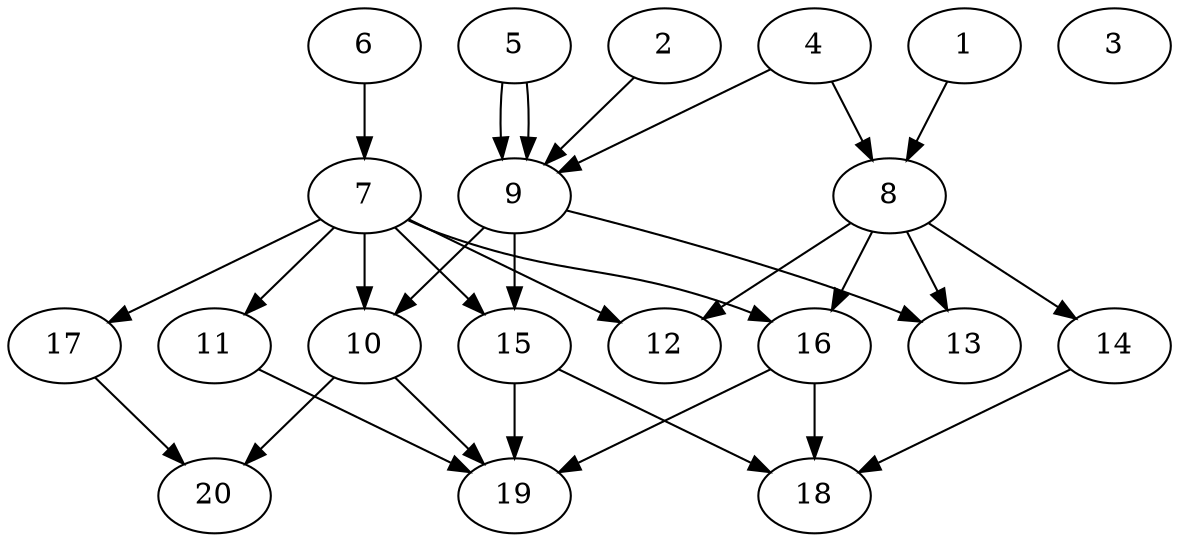 // DAG automatically generated by daggen at Tue Jul 23 14:23:30 2019
// ./daggen --dot -n 20 --ccr 0.5 --fat 0.6 --regular 0.5 --density 0.6 --mindata 5242880 --maxdata 52428800 
digraph G {
  1 [size="91451392", alpha="0.02", expect_size="45725696"] 
  1 -> 8 [size ="45725696"]
  2 [size="13408256", alpha="0.06", expect_size="6704128"] 
  2 -> 9 [size ="6704128"]
  3 [size="32937984", alpha="0.07", expect_size="16468992"] 
  4 [size="101652480", alpha="0.18", expect_size="50826240"] 
  4 -> 8 [size ="50826240"]
  4 -> 9 [size ="50826240"]
  5 [size="34820096", alpha="0.02", expect_size="17410048"] 
  5 -> 9 [size ="17410048"]
  5 -> 9 [size ="17410048"]
  6 [size="33435648", alpha="0.01", expect_size="16717824"] 
  6 -> 7 [size ="16717824"]
  7 [size="56416256", alpha="0.07", expect_size="28208128"] 
  7 -> 10 [size ="28208128"]
  7 -> 11 [size ="28208128"]
  7 -> 12 [size ="28208128"]
  7 -> 15 [size ="28208128"]
  7 -> 16 [size ="28208128"]
  7 -> 17 [size ="28208128"]
  8 [size="90957824", alpha="0.12", expect_size="45478912"] 
  8 -> 12 [size ="45478912"]
  8 -> 13 [size ="45478912"]
  8 -> 14 [size ="45478912"]
  8 -> 16 [size ="45478912"]
  9 [size="29685760", alpha="0.15", expect_size="14842880"] 
  9 -> 10 [size ="14842880"]
  9 -> 13 [size ="14842880"]
  9 -> 15 [size ="14842880"]
  10 [size="85260288", alpha="0.14", expect_size="42630144"] 
  10 -> 19 [size ="42630144"]
  10 -> 20 [size ="42630144"]
  11 [size="69885952", alpha="0.02", expect_size="34942976"] 
  11 -> 19 [size ="34942976"]
  12 [size="81395712", alpha="0.03", expect_size="40697856"] 
  13 [size="13621248", alpha="0.08", expect_size="6810624"] 
  14 [size="48189440", alpha="0.11", expect_size="24094720"] 
  14 -> 18 [size ="24094720"]
  15 [size="38569984", alpha="0.12", expect_size="19284992"] 
  15 -> 18 [size ="19284992"]
  15 -> 19 [size ="19284992"]
  16 [size="47544320", alpha="0.05", expect_size="23772160"] 
  16 -> 18 [size ="23772160"]
  16 -> 19 [size ="23772160"]
  17 [size="52252672", alpha="0.01", expect_size="26126336"] 
  17 -> 20 [size ="26126336"]
  18 [size="85217280", alpha="0.16", expect_size="42608640"] 
  19 [size="46594048", alpha="0.09", expect_size="23297024"] 
  20 [size="23160832", alpha="0.03", expect_size="11580416"] 
}
